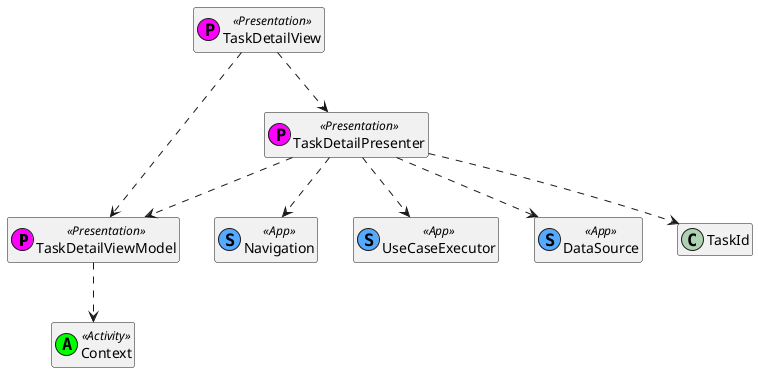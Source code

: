 @startuml

class TaskDetailViewModel<< (P,#ff00ff) Presentation >>
class TaskDetailPresenter<< (P,#ff00ff) Presentation >>
class TaskDetailView<< (P,#ff00ff) Presentation >>

class Context<< (A,#00FF00) Activity >>

class Navigation<< (S,#55aaff) App >>
class UseCaseExecutor<< (S,#55aaff) App >>
class DataSource<< (S,#55aaff) App >>

hide members

TaskDetailView ..> TaskDetailPresenter
TaskDetailView ..> TaskDetailViewModel

TaskDetailViewModel ..> Context

TaskDetailPresenter ..> TaskDetailViewModel
TaskDetailPresenter ..> Navigation
TaskDetailPresenter ..> UseCaseExecutor
TaskDetailPresenter ..> DataSource
TaskDetailPresenter ..> TaskId

@enduml